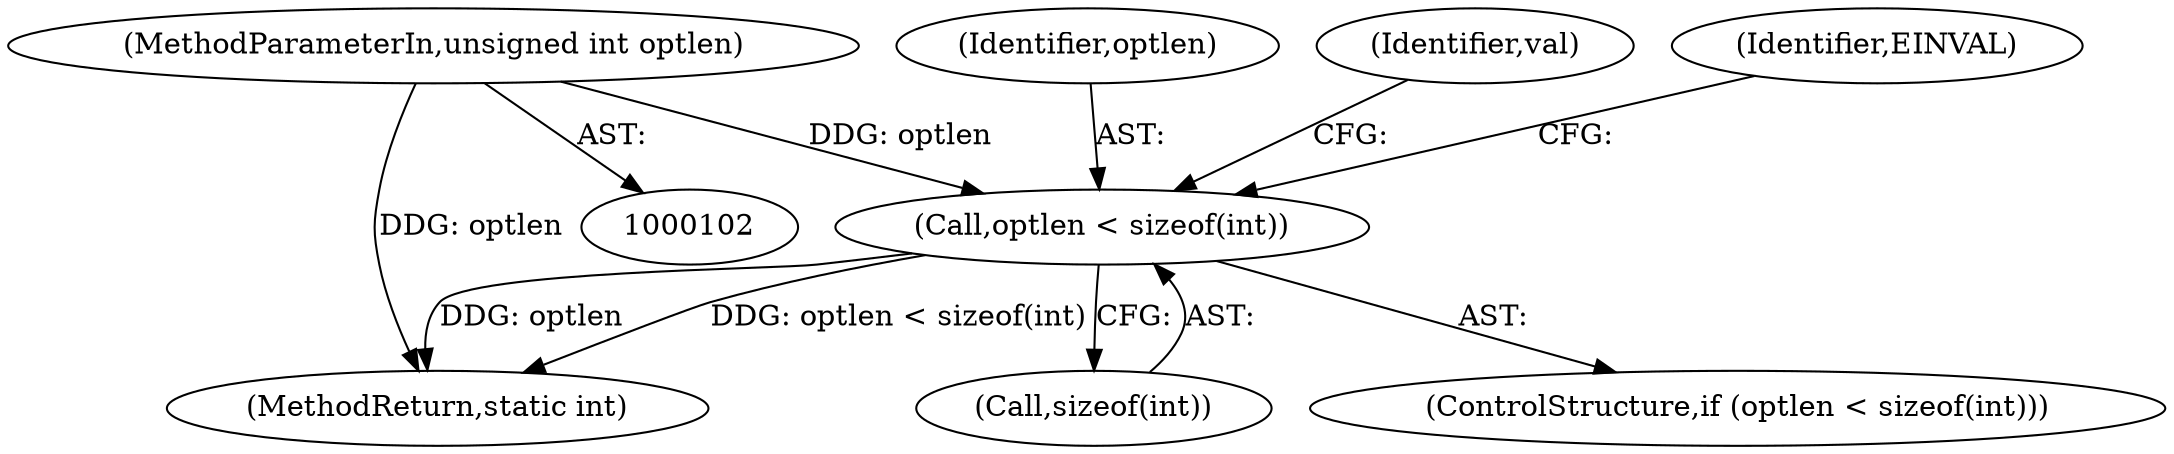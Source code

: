 digraph "0_linux_3cf521f7dc87c031617fd47e4b7aa2593c2f3daf_0@API" {
"1000128" [label="(Call,optlen < sizeof(int))"];
"1000107" [label="(MethodParameterIn,unsigned int optlen)"];
"1000107" [label="(MethodParameterIn,unsigned int optlen)"];
"1000129" [label="(Identifier,optlen)"];
"1000137" [label="(Identifier,val)"];
"1000127" [label="(ControlStructure,if (optlen < sizeof(int)))"];
"1000134" [label="(Identifier,EINVAL)"];
"1000228" [label="(MethodReturn,static int)"];
"1000128" [label="(Call,optlen < sizeof(int))"];
"1000130" [label="(Call,sizeof(int))"];
"1000128" -> "1000127"  [label="AST: "];
"1000128" -> "1000130"  [label="CFG: "];
"1000129" -> "1000128"  [label="AST: "];
"1000130" -> "1000128"  [label="AST: "];
"1000134" -> "1000128"  [label="CFG: "];
"1000137" -> "1000128"  [label="CFG: "];
"1000128" -> "1000228"  [label="DDG: optlen"];
"1000128" -> "1000228"  [label="DDG: optlen < sizeof(int)"];
"1000107" -> "1000128"  [label="DDG: optlen"];
"1000107" -> "1000102"  [label="AST: "];
"1000107" -> "1000228"  [label="DDG: optlen"];
}
